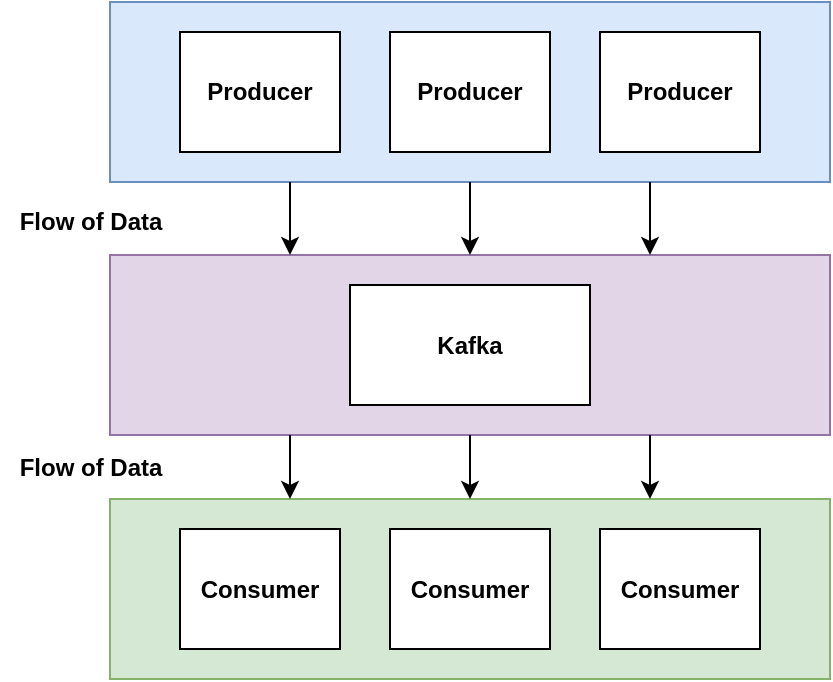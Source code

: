 <mxfile version="10.9.4" type="github"><diagram id="I76uph7SiMjnPZxbAcVE" name="Page-1"><mxGraphModel dx="1426" dy="813" grid="1" gridSize="10" guides="1" tooltips="1" connect="1" arrows="1" fold="1" page="1" pageScale="1" pageWidth="850" pageHeight="1100" math="0" shadow="0"><root><mxCell id="0"/><mxCell id="1" parent="0"/><mxCell id="lOx3Z8UbXJG36ZmUuust-1" value="" style="rounded=0;whiteSpace=wrap;html=1;fillColor=#d5e8d4;strokeColor=#82b366;" vertex="1" parent="1"><mxGeometry x="265" y="278.5" width="360" height="90" as="geometry"/></mxCell><mxCell id="lOx3Z8UbXJG36ZmUuust-2" value="" style="rounded=0;whiteSpace=wrap;html=1;fillColor=#dae8fc;strokeColor=#6c8ebf;" vertex="1" parent="1"><mxGeometry x="265" y="30" width="360" height="90" as="geometry"/></mxCell><mxCell id="lOx3Z8UbXJG36ZmUuust-3" value="" style="rounded=0;whiteSpace=wrap;html=1;fillColor=#e1d5e7;strokeColor=#9673a6;" vertex="1" parent="1"><mxGeometry x="265" y="156.5" width="360" height="90" as="geometry"/></mxCell><mxCell id="lOx3Z8UbXJG36ZmUuust-4" value="&lt;b&gt;Producer&lt;/b&gt;" style="rounded=0;whiteSpace=wrap;html=1;" vertex="1" parent="1"><mxGeometry x="300" y="45" width="80" height="60" as="geometry"/></mxCell><mxCell id="lOx3Z8UbXJG36ZmUuust-5" value="" style="edgeStyle=orthogonalEdgeStyle;rounded=0;orthogonalLoop=1;jettySize=auto;html=1;entryX=0.5;entryY=0;entryDx=0;entryDy=0;exitX=0.5;exitY=1;exitDx=0;exitDy=0;" edge="1" parent="1" source="lOx3Z8UbXJG36ZmUuust-2" target="lOx3Z8UbXJG36ZmUuust-3"><mxGeometry relative="1" as="geometry"><mxPoint x="445" y="130" as="sourcePoint"/><mxPoint x="445" y="150" as="targetPoint"/></mxGeometry></mxCell><mxCell id="lOx3Z8UbXJG36ZmUuust-6" value="&lt;b&gt;Producer&lt;/b&gt;" style="rounded=0;whiteSpace=wrap;html=1;" vertex="1" parent="1"><mxGeometry x="405" y="45" width="80" height="60" as="geometry"/></mxCell><mxCell id="lOx3Z8UbXJG36ZmUuust-7" value="&lt;b&gt;Producer&lt;/b&gt;" style="rounded=0;whiteSpace=wrap;html=1;" vertex="1" parent="1"><mxGeometry x="510" y="45" width="80" height="60" as="geometry"/></mxCell><mxCell id="lOx3Z8UbXJG36ZmUuust-8" value="&lt;b&gt;Consumer&lt;/b&gt;" style="rounded=0;whiteSpace=wrap;html=1;" vertex="1" parent="1"><mxGeometry x="300" y="293.5" width="80" height="60" as="geometry"/></mxCell><mxCell id="lOx3Z8UbXJG36ZmUuust-9" value="&lt;b&gt;Consumer&lt;/b&gt;" style="rounded=0;whiteSpace=wrap;html=1;" vertex="1" parent="1"><mxGeometry x="405" y="293.5" width="80" height="60" as="geometry"/></mxCell><mxCell id="lOx3Z8UbXJG36ZmUuust-10" value="&lt;b&gt;Consumer&lt;/b&gt;" style="rounded=0;whiteSpace=wrap;html=1;" vertex="1" parent="1"><mxGeometry x="510" y="293.5" width="80" height="60" as="geometry"/></mxCell><mxCell id="lOx3Z8UbXJG36ZmUuust-11" value="&lt;b&gt;Kafka&lt;/b&gt;" style="rounded=0;whiteSpace=wrap;html=1;" vertex="1" parent="1"><mxGeometry x="385" y="171.5" width="120" height="60" as="geometry"/></mxCell><mxCell id="lOx3Z8UbXJG36ZmUuust-12" value="" style="endArrow=classic;html=1;exitX=0.25;exitY=1;exitDx=0;exitDy=0;entryX=0.25;entryY=0;entryDx=0;entryDy=0;" edge="1" parent="1" source="lOx3Z8UbXJG36ZmUuust-2" target="lOx3Z8UbXJG36ZmUuust-3"><mxGeometry width="50" height="50" relative="1" as="geometry"><mxPoint x="270" y="400" as="sourcePoint"/><mxPoint x="350" y="140" as="targetPoint"/></mxGeometry></mxCell><mxCell id="lOx3Z8UbXJG36ZmUuust-13" value="" style="endArrow=classic;html=1;exitX=0.75;exitY=1;exitDx=0;exitDy=0;entryX=0.75;entryY=0;entryDx=0;entryDy=0;" edge="1" parent="1" source="lOx3Z8UbXJG36ZmUuust-2" target="lOx3Z8UbXJG36ZmUuust-3"><mxGeometry width="50" height="50" relative="1" as="geometry"><mxPoint x="270" y="440" as="sourcePoint"/><mxPoint x="320" y="390" as="targetPoint"/></mxGeometry></mxCell><mxCell id="lOx3Z8UbXJG36ZmUuust-14" value="" style="endArrow=classic;html=1;exitX=0.25;exitY=1;exitDx=0;exitDy=0;entryX=0.25;entryY=0;entryDx=0;entryDy=0;" edge="1" parent="1" source="lOx3Z8UbXJG36ZmUuust-3" target="lOx3Z8UbXJG36ZmUuust-1"><mxGeometry width="50" height="50" relative="1" as="geometry"><mxPoint x="270" y="440" as="sourcePoint"/><mxPoint x="320" y="390" as="targetPoint"/></mxGeometry></mxCell><mxCell id="lOx3Z8UbXJG36ZmUuust-15" value="" style="endArrow=classic;html=1;exitX=0.5;exitY=1;exitDx=0;exitDy=0;entryX=0.5;entryY=0;entryDx=0;entryDy=0;" edge="1" parent="1" source="lOx3Z8UbXJG36ZmUuust-3" target="lOx3Z8UbXJG36ZmUuust-1"><mxGeometry width="50" height="50" relative="1" as="geometry"><mxPoint x="270" y="440" as="sourcePoint"/><mxPoint x="320" y="390" as="targetPoint"/></mxGeometry></mxCell><mxCell id="lOx3Z8UbXJG36ZmUuust-16" value="" style="endArrow=classic;html=1;exitX=0.75;exitY=1;exitDx=0;exitDy=0;entryX=0.75;entryY=0;entryDx=0;entryDy=0;" edge="1" parent="1" source="lOx3Z8UbXJG36ZmUuust-3" target="lOx3Z8UbXJG36ZmUuust-1"><mxGeometry width="50" height="50" relative="1" as="geometry"><mxPoint x="270" y="440" as="sourcePoint"/><mxPoint x="320" y="390" as="targetPoint"/></mxGeometry></mxCell><mxCell id="lOx3Z8UbXJG36ZmUuust-17" value="&lt;b&gt;Flow of Data&lt;/b&gt;" style="text;html=1;resizable=0;autosize=1;align=center;verticalAlign=middle;points=[];fillColor=none;strokeColor=none;rounded=0;" vertex="1" parent="1"><mxGeometry x="210" y="130" width="90" height="20" as="geometry"/></mxCell><mxCell id="lOx3Z8UbXJG36ZmUuust-18" value="&lt;b&gt;Flow of Data&lt;/b&gt;" style="text;html=1;resizable=0;autosize=1;align=center;verticalAlign=middle;points=[];fillColor=none;strokeColor=none;rounded=0;" vertex="1" parent="1"><mxGeometry x="210" y="252.5" width="90" height="20" as="geometry"/></mxCell></root></mxGraphModel></diagram></mxfile>